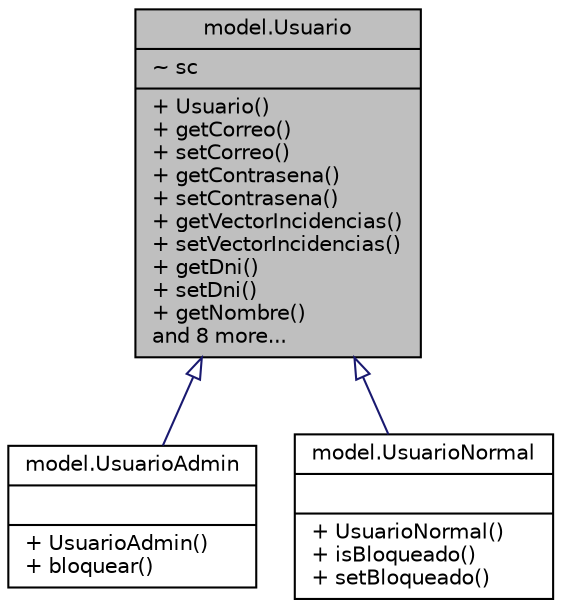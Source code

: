 digraph "model.Usuario"
{
 // LATEX_PDF_SIZE
  edge [fontname="Helvetica",fontsize="10",labelfontname="Helvetica",labelfontsize="10"];
  node [fontname="Helvetica",fontsize="10",shape=record];
  Node1 [label="{model.Usuario\n|~ sc\l|+ Usuario()\l+ getCorreo()\l+ setCorreo()\l+ getContrasena()\l+ setContrasena()\l+ getVectorIncidencias()\l+ setVectorIncidencias()\l+ getDni()\l+ setDni()\l+ getNombre()\land 8 more...\l}",height=0.2,width=0.4,color="black", fillcolor="grey75", style="filled", fontcolor="black",tooltip=" "];
  Node1 -> Node2 [dir="back",color="midnightblue",fontsize="10",style="solid",arrowtail="onormal"];
  Node2 [label="{model.UsuarioAdmin\n||+ UsuarioAdmin()\l+ bloquear()\l}",height=0.2,width=0.4,color="black", fillcolor="white", style="filled",URL="$classmodel_1_1_usuario_admin.html",tooltip=" "];
  Node1 -> Node3 [dir="back",color="midnightblue",fontsize="10",style="solid",arrowtail="onormal"];
  Node3 [label="{model.UsuarioNormal\n||+ UsuarioNormal()\l+ isBloqueado()\l+ setBloqueado()\l}",height=0.2,width=0.4,color="black", fillcolor="white", style="filled",URL="$classmodel_1_1_usuario_normal.html",tooltip=" "];
}
